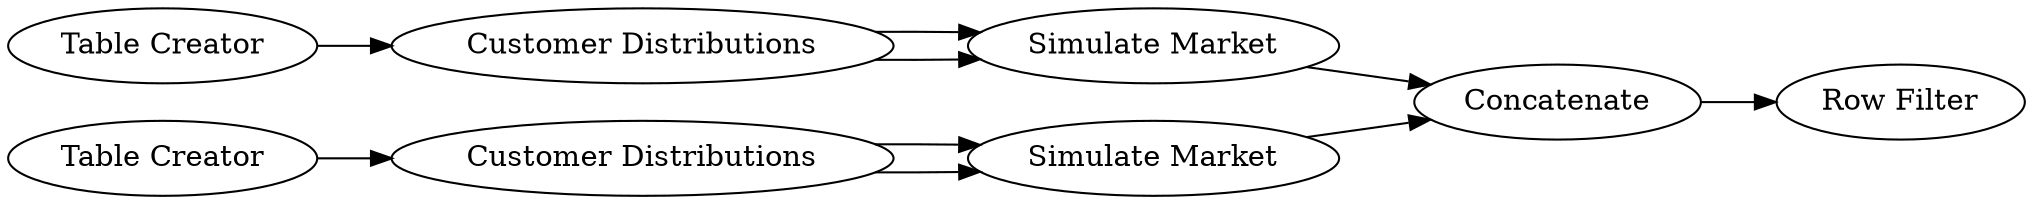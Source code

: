 digraph {
	1 [label="Table Creator"]
	2 [label="Customer Distributions"]
	3 [label="Simulate Market"]
	4 [label="Customer Distributions"]
	5 [label="Simulate Market"]
	6 [label="Table Creator"]
	7 [label=Concatenate]
	8 [label="Row Filter"]
	1 -> 2
	2 -> 3
	2 -> 3
	3 -> 7
	4 -> 5
	4 -> 5
	5 -> 7
	6 -> 4
	7 -> 8
	rankdir=LR
}

